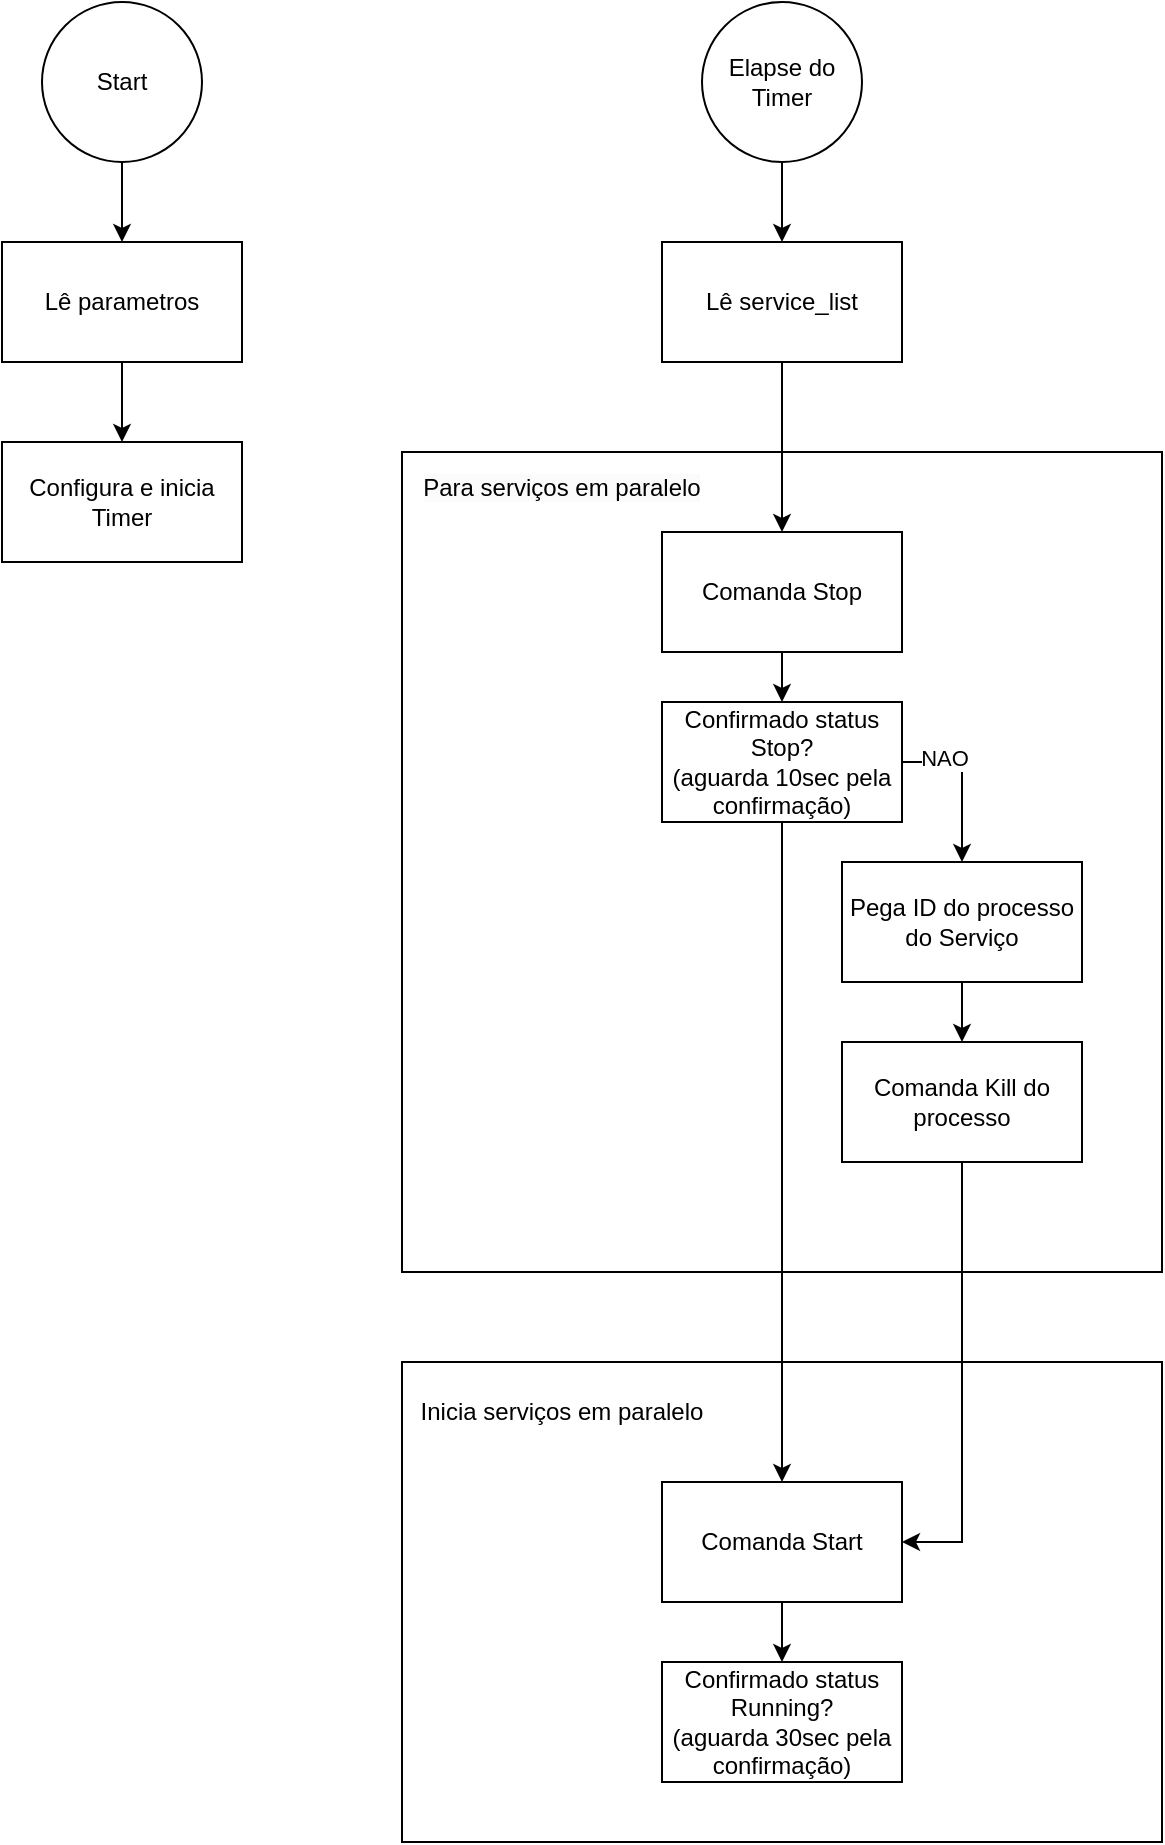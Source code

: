 <mxfile version="22.0.3" type="device">
  <diagram name="Page-1" id="09Qjp3WMO_tafbjr4hqM">
    <mxGraphModel dx="1098" dy="820" grid="1" gridSize="10" guides="1" tooltips="1" connect="1" arrows="1" fold="1" page="1" pageScale="1" pageWidth="850" pageHeight="1100" math="0" shadow="0">
      <root>
        <mxCell id="0" />
        <mxCell id="1" parent="0" />
        <mxCell id="4LlOStWPBczDGAYvNSyu-29" value="" style="rounded=0;whiteSpace=wrap;html=1;" vertex="1" parent="1">
          <mxGeometry x="320" y="720" width="380" height="240" as="geometry" />
        </mxCell>
        <mxCell id="4LlOStWPBczDGAYvNSyu-7" value="" style="rounded=0;whiteSpace=wrap;html=1;" vertex="1" parent="1">
          <mxGeometry x="320" y="265" width="380" height="410" as="geometry" />
        </mxCell>
        <mxCell id="4LlOStWPBczDGAYvNSyu-17" style="edgeStyle=orthogonalEdgeStyle;rounded=0;orthogonalLoop=1;jettySize=auto;html=1;entryX=0.5;entryY=0;entryDx=0;entryDy=0;" edge="1" parent="1" source="4LlOStWPBczDGAYvNSyu-1" target="4LlOStWPBczDGAYvNSyu-3">
          <mxGeometry relative="1" as="geometry" />
        </mxCell>
        <mxCell id="4LlOStWPBczDGAYvNSyu-1" value="Start" style="ellipse;whiteSpace=wrap;html=1;aspect=fixed;" vertex="1" parent="1">
          <mxGeometry x="140" y="40" width="80" height="80" as="geometry" />
        </mxCell>
        <mxCell id="4LlOStWPBczDGAYvNSyu-18" style="edgeStyle=orthogonalEdgeStyle;rounded=0;orthogonalLoop=1;jettySize=auto;html=1;entryX=0.5;entryY=0;entryDx=0;entryDy=0;" edge="1" parent="1" source="4LlOStWPBczDGAYvNSyu-3" target="4LlOStWPBczDGAYvNSyu-4">
          <mxGeometry relative="1" as="geometry" />
        </mxCell>
        <mxCell id="4LlOStWPBczDGAYvNSyu-3" value="Lê parametros" style="rounded=0;whiteSpace=wrap;html=1;" vertex="1" parent="1">
          <mxGeometry x="120" y="160" width="120" height="60" as="geometry" />
        </mxCell>
        <mxCell id="4LlOStWPBczDGAYvNSyu-4" value="Configura e inicia Timer" style="rounded=0;whiteSpace=wrap;html=1;" vertex="1" parent="1">
          <mxGeometry x="120" y="260" width="120" height="60" as="geometry" />
        </mxCell>
        <mxCell id="4LlOStWPBczDGAYvNSyu-23" style="edgeStyle=orthogonalEdgeStyle;rounded=0;orthogonalLoop=1;jettySize=auto;html=1;" edge="1" parent="1" source="4LlOStWPBczDGAYvNSyu-5" target="4LlOStWPBczDGAYvNSyu-10">
          <mxGeometry relative="1" as="geometry" />
        </mxCell>
        <mxCell id="4LlOStWPBczDGAYvNSyu-5" value="Lê service_list" style="rounded=0;whiteSpace=wrap;html=1;" vertex="1" parent="1">
          <mxGeometry x="450" y="160" width="120" height="60" as="geometry" />
        </mxCell>
        <mxCell id="4LlOStWPBczDGAYvNSyu-19" style="edgeStyle=orthogonalEdgeStyle;rounded=0;orthogonalLoop=1;jettySize=auto;html=1;" edge="1" parent="1" source="4LlOStWPBczDGAYvNSyu-6" target="4LlOStWPBczDGAYvNSyu-5">
          <mxGeometry relative="1" as="geometry" />
        </mxCell>
        <mxCell id="4LlOStWPBczDGAYvNSyu-6" value="Elapse do Timer" style="ellipse;whiteSpace=wrap;html=1;aspect=fixed;" vertex="1" parent="1">
          <mxGeometry x="470" y="40" width="80" height="80" as="geometry" />
        </mxCell>
        <mxCell id="4LlOStWPBczDGAYvNSyu-24" style="edgeStyle=orthogonalEdgeStyle;rounded=0;orthogonalLoop=1;jettySize=auto;html=1;" edge="1" parent="1" source="4LlOStWPBczDGAYvNSyu-10" target="4LlOStWPBczDGAYvNSyu-11">
          <mxGeometry relative="1" as="geometry" />
        </mxCell>
        <mxCell id="4LlOStWPBczDGAYvNSyu-10" value="Comanda Stop" style="rounded=0;whiteSpace=wrap;html=1;" vertex="1" parent="1">
          <mxGeometry x="450" y="305" width="120" height="60" as="geometry" />
        </mxCell>
        <mxCell id="4LlOStWPBczDGAYvNSyu-25" style="edgeStyle=orthogonalEdgeStyle;rounded=0;orthogonalLoop=1;jettySize=auto;html=1;" edge="1" parent="1" source="4LlOStWPBczDGAYvNSyu-11" target="4LlOStWPBczDGAYvNSyu-13">
          <mxGeometry relative="1" as="geometry">
            <Array as="points">
              <mxPoint x="600" y="420" />
            </Array>
          </mxGeometry>
        </mxCell>
        <mxCell id="4LlOStWPBczDGAYvNSyu-28" value="NAO" style="edgeLabel;html=1;align=center;verticalAlign=middle;resizable=0;points=[];" vertex="1" connectable="0" parent="4LlOStWPBczDGAYvNSyu-25">
          <mxGeometry x="-0.475" y="2" relative="1" as="geometry">
            <mxPoint as="offset" />
          </mxGeometry>
        </mxCell>
        <mxCell id="4LlOStWPBczDGAYvNSyu-31" style="edgeStyle=orthogonalEdgeStyle;rounded=0;orthogonalLoop=1;jettySize=auto;html=1;" edge="1" parent="1" source="4LlOStWPBczDGAYvNSyu-11" target="4LlOStWPBczDGAYvNSyu-15">
          <mxGeometry relative="1" as="geometry" />
        </mxCell>
        <mxCell id="4LlOStWPBczDGAYvNSyu-11" value="Confirmado status Stop?&lt;br&gt;(aguarda 10sec pela confirmação)" style="rounded=0;whiteSpace=wrap;html=1;" vertex="1" parent="1">
          <mxGeometry x="450" y="390" width="120" height="60" as="geometry" />
        </mxCell>
        <mxCell id="4LlOStWPBczDGAYvNSyu-27" style="edgeStyle=orthogonalEdgeStyle;rounded=0;orthogonalLoop=1;jettySize=auto;html=1;" edge="1" parent="1" source="4LlOStWPBczDGAYvNSyu-13" target="4LlOStWPBczDGAYvNSyu-14">
          <mxGeometry relative="1" as="geometry" />
        </mxCell>
        <mxCell id="4LlOStWPBczDGAYvNSyu-13" value="Pega ID do processo do Serviço" style="rounded=0;whiteSpace=wrap;html=1;" vertex="1" parent="1">
          <mxGeometry x="540" y="470" width="120" height="60" as="geometry" />
        </mxCell>
        <mxCell id="4LlOStWPBczDGAYvNSyu-32" style="edgeStyle=orthogonalEdgeStyle;rounded=0;orthogonalLoop=1;jettySize=auto;html=1;entryX=1;entryY=0.5;entryDx=0;entryDy=0;" edge="1" parent="1" source="4LlOStWPBczDGAYvNSyu-14" target="4LlOStWPBczDGAYvNSyu-15">
          <mxGeometry relative="1" as="geometry" />
        </mxCell>
        <mxCell id="4LlOStWPBczDGAYvNSyu-14" value="Comanda Kill do processo" style="rounded=0;whiteSpace=wrap;html=1;" vertex="1" parent="1">
          <mxGeometry x="540" y="560" width="120" height="60" as="geometry" />
        </mxCell>
        <mxCell id="4LlOStWPBczDGAYvNSyu-33" style="edgeStyle=orthogonalEdgeStyle;rounded=0;orthogonalLoop=1;jettySize=auto;html=1;entryX=0.5;entryY=0;entryDx=0;entryDy=0;" edge="1" parent="1" source="4LlOStWPBczDGAYvNSyu-15" target="4LlOStWPBczDGAYvNSyu-16">
          <mxGeometry relative="1" as="geometry" />
        </mxCell>
        <mxCell id="4LlOStWPBczDGAYvNSyu-15" value="Comanda Start" style="rounded=0;whiteSpace=wrap;html=1;" vertex="1" parent="1">
          <mxGeometry x="450" y="780" width="120" height="60" as="geometry" />
        </mxCell>
        <mxCell id="4LlOStWPBczDGAYvNSyu-16" value="Confirmado status Running?&lt;br style=&quot;border-color: var(--border-color);&quot;&gt;(aguarda 30sec pela confirmação)" style="rounded=0;whiteSpace=wrap;html=1;" vertex="1" parent="1">
          <mxGeometry x="450" y="870" width="120" height="60" as="geometry" />
        </mxCell>
        <mxCell id="4LlOStWPBczDGAYvNSyu-21" value="&#xa;&lt;span style=&quot;color: rgb(0, 0, 0); font-family: Helvetica; font-size: 12px; font-style: normal; font-variant-ligatures: normal; font-variant-caps: normal; font-weight: 400; letter-spacing: normal; orphans: 2; text-align: center; text-indent: 0px; text-transform: none; widows: 2; word-spacing: 0px; -webkit-text-stroke-width: 0px; background-color: rgb(251, 251, 251); text-decoration-thickness: initial; text-decoration-style: initial; text-decoration-color: initial; float: none; display: inline !important;&quot;&gt;Para serviços em paralelo&lt;/span&gt;&#xa;&#xa;" style="text;html=1;strokeColor=none;fillColor=none;align=center;verticalAlign=middle;whiteSpace=wrap;rounded=0;" vertex="1" parent="1">
          <mxGeometry x="290" y="275" width="220" height="30" as="geometry" />
        </mxCell>
        <mxCell id="4LlOStWPBczDGAYvNSyu-30" value="Inicia serviços em paralelo" style="text;html=1;strokeColor=none;fillColor=none;align=center;verticalAlign=middle;whiteSpace=wrap;rounded=0;" vertex="1" parent="1">
          <mxGeometry x="290" y="730" width="220" height="30" as="geometry" />
        </mxCell>
      </root>
    </mxGraphModel>
  </diagram>
</mxfile>
